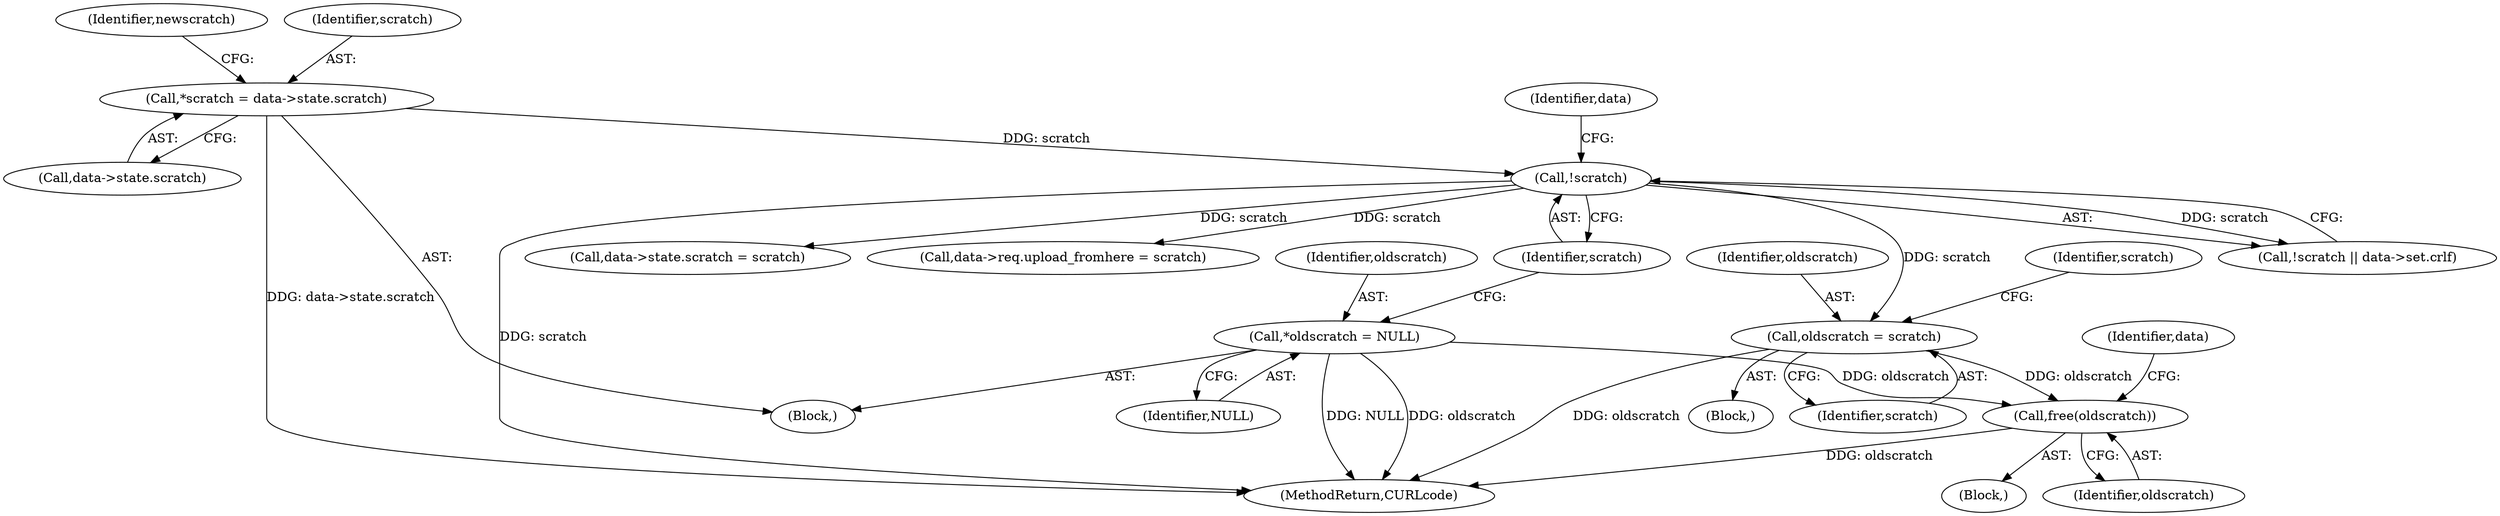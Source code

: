 digraph "0_curl_ba1dbd78e5f1ed67c1b8d37ac89d90e5e330b628@API" {
"1000403" [label="(Call,free(oldscratch))"];
"1000163" [label="(Call,oldscratch = scratch)"];
"1000155" [label="(Call,!scratch)"];
"1000137" [label="(Call,*scratch = data->state.scratch)"];
"1000149" [label="(Call,*oldscratch = NULL)"];
"1000146" [label="(Identifier,newscratch)"];
"1000154" [label="(Call,!scratch || data->set.crlf)"];
"1000139" [label="(Call,data->state.scratch)"];
"1000138" [label="(Identifier,scratch)"];
"1000155" [label="(Call,!scratch)"];
"1000156" [label="(Identifier,scratch)"];
"1000137" [label="(Call,*scratch = data->state.scratch)"];
"1000149" [label="(Call,*oldscratch = NULL)"];
"1000119" [label="(Block,)"];
"1000163" [label="(Call,oldscratch = scratch)"];
"1000162" [label="(Block,)"];
"1000404" [label="(Identifier,oldscratch)"];
"1000396" [label="(Call,data->state.scratch = scratch)"];
"1000167" [label="(Identifier,scratch)"];
"1000389" [label="(Call,data->req.upload_fromhere = scratch)"];
"1000164" [label="(Identifier,oldscratch)"];
"1000151" [label="(Identifier,NULL)"];
"1000403" [label="(Call,free(oldscratch))"];
"1000408" [label="(Identifier,data)"];
"1000388" [label="(Block,)"];
"1000417" [label="(MethodReturn,CURLcode)"];
"1000165" [label="(Identifier,scratch)"];
"1000159" [label="(Identifier,data)"];
"1000150" [label="(Identifier,oldscratch)"];
"1000403" -> "1000388"  [label="AST: "];
"1000403" -> "1000404"  [label="CFG: "];
"1000404" -> "1000403"  [label="AST: "];
"1000408" -> "1000403"  [label="CFG: "];
"1000403" -> "1000417"  [label="DDG: oldscratch"];
"1000163" -> "1000403"  [label="DDG: oldscratch"];
"1000149" -> "1000403"  [label="DDG: oldscratch"];
"1000163" -> "1000162"  [label="AST: "];
"1000163" -> "1000165"  [label="CFG: "];
"1000164" -> "1000163"  [label="AST: "];
"1000165" -> "1000163"  [label="AST: "];
"1000167" -> "1000163"  [label="CFG: "];
"1000163" -> "1000417"  [label="DDG: oldscratch"];
"1000155" -> "1000163"  [label="DDG: scratch"];
"1000155" -> "1000154"  [label="AST: "];
"1000155" -> "1000156"  [label="CFG: "];
"1000156" -> "1000155"  [label="AST: "];
"1000159" -> "1000155"  [label="CFG: "];
"1000154" -> "1000155"  [label="CFG: "];
"1000155" -> "1000417"  [label="DDG: scratch"];
"1000155" -> "1000154"  [label="DDG: scratch"];
"1000137" -> "1000155"  [label="DDG: scratch"];
"1000155" -> "1000389"  [label="DDG: scratch"];
"1000155" -> "1000396"  [label="DDG: scratch"];
"1000137" -> "1000119"  [label="AST: "];
"1000137" -> "1000139"  [label="CFG: "];
"1000138" -> "1000137"  [label="AST: "];
"1000139" -> "1000137"  [label="AST: "];
"1000146" -> "1000137"  [label="CFG: "];
"1000137" -> "1000417"  [label="DDG: data->state.scratch"];
"1000149" -> "1000119"  [label="AST: "];
"1000149" -> "1000151"  [label="CFG: "];
"1000150" -> "1000149"  [label="AST: "];
"1000151" -> "1000149"  [label="AST: "];
"1000156" -> "1000149"  [label="CFG: "];
"1000149" -> "1000417"  [label="DDG: NULL"];
"1000149" -> "1000417"  [label="DDG: oldscratch"];
}
